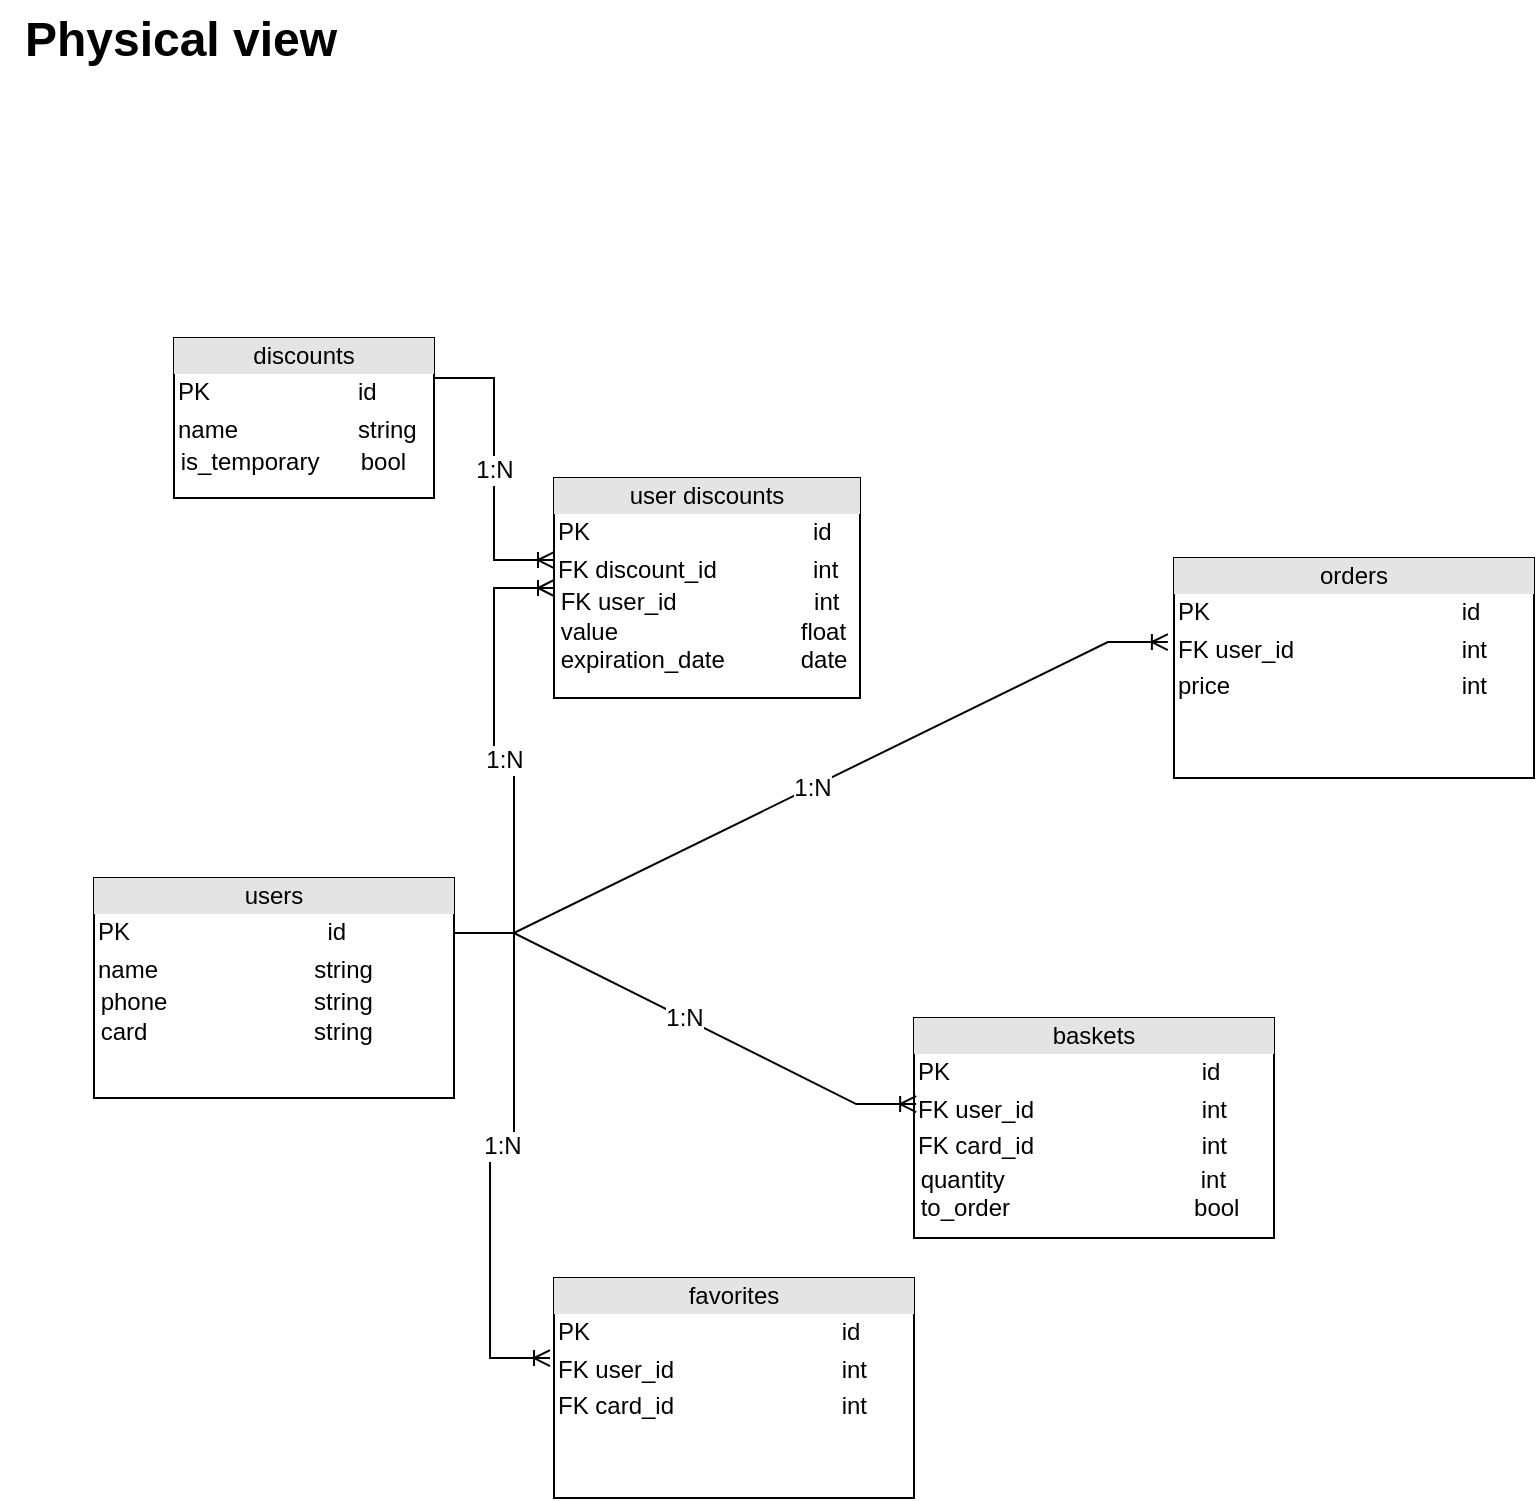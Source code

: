 <mxfile version="19.0.3" type="device"><diagram id="_y7kofigRQIxV6_CZZxP" name="Page-1"><mxGraphModel dx="2249" dy="1963" grid="1" gridSize="10" guides="1" tooltips="1" connect="1" arrows="1" fold="1" page="1" pageScale="1" pageWidth="827" pageHeight="1169" math="0" shadow="0"><root><mxCell id="0"/><mxCell id="1" parent="0"/><mxCell id="G4Muuj0erL9HkSHH67Qf-1" value="&lt;div style=&quot;text-align: center; box-sizing: border-box; width: 100%; background: rgb(228, 228, 228); padding: 2px;&quot;&gt;users&lt;/div&gt;&lt;table style=&quot;width:100%;font-size:1em;&quot; cellpadding=&quot;2&quot; cellspacing=&quot;0&quot;&gt;&lt;tbody&gt;&lt;tr&gt;&lt;td&gt;PK&lt;/td&gt;&lt;td&gt;&lt;span style=&quot;white-space: pre;&quot;&gt;&#9;&lt;/span&gt;&lt;span style=&quot;white-space: pre;&quot;&gt;&#9;&lt;/span&gt;&amp;nbsp; &amp;nbsp; id&lt;/td&gt;&lt;/tr&gt;&lt;tr&gt;&lt;td&gt;name&lt;/td&gt;&lt;td&gt;&lt;span style=&quot;white-space: pre;&quot;&gt;&#9;&lt;/span&gt;&lt;span style=&quot;white-space: pre;&quot;&gt;&#9;&lt;/span&gt;&amp;nbsp; string&lt;/td&gt;&lt;/tr&gt;&lt;/tbody&gt;&lt;/table&gt;&amp;nbsp;phone&lt;span style=&quot;white-space: pre;&quot;&gt;&lt;span style=&quot;white-space: pre;&quot;&gt;&#9;&lt;span style=&quot;white-space: pre;&quot;&gt;&#9;&lt;/span&gt; &lt;/span&gt;        string&lt;br&gt; card&lt;span style=&quot;white-space: pre;&quot;&gt;&#9;&lt;/span&gt;&lt;span style=&quot;white-space: pre;&quot;&gt;&#9;&lt;/span&gt;   &lt;span style=&quot;white-space: pre;&quot;&gt;&#9;&lt;/span&gt; string&lt;span style=&quot;white-space: pre;&quot;&gt;&#9;&lt;/span&gt;&lt;/span&gt;" style="verticalAlign=top;align=left;overflow=fill;html=1;" parent="1" vertex="1"><mxGeometry x="-780" y="-730" width="180" height="110" as="geometry"/></mxCell><mxCell id="G4Muuj0erL9HkSHH67Qf-2" value="&lt;div style=&quot;text-align: center; box-sizing: border-box; width: 100%; background: rgb(228, 228, 228); padding: 2px;&quot;&gt;baskets&lt;/div&gt;&lt;table style=&quot;width:100%;font-size:1em;&quot; cellpadding=&quot;2&quot; cellspacing=&quot;0&quot;&gt;&lt;tbody&gt;&lt;tr&gt;&lt;td&gt;PK&lt;/td&gt;&lt;td&gt;id&lt;/td&gt;&lt;/tr&gt;&lt;tr&gt;&lt;td&gt;FK user_id&lt;/td&gt;&lt;td&gt;int&lt;/td&gt;&lt;/tr&gt;&lt;tr&gt;&lt;td&gt;FK card_id&lt;/td&gt;&lt;td&gt;int&lt;/td&gt;&lt;/tr&gt;&lt;/tbody&gt;&lt;/table&gt;&amp;nbsp;quantity&lt;span style=&quot;white-space: pre;&quot;&gt;&#9;&lt;/span&gt;&lt;span style=&quot;white-space: pre;&quot;&gt;&#9;&lt;/span&gt;&lt;span style=&quot;white-space: pre;&quot;&gt;&#9;&lt;/span&gt;&lt;span style=&quot;white-space: pre;&quot;&gt;&#9;&lt;/span&gt;&amp;nbsp; &amp;nbsp;int&lt;br&gt;&amp;nbsp;to_order&lt;span style=&quot;white-space: pre;&quot;&gt;&#9;&lt;/span&gt;&lt;span style=&quot;white-space: pre;&quot;&gt;&#9;&lt;/span&gt;&lt;span style=&quot;white-space: pre;&quot;&gt;&#9;&lt;/span&gt;&lt;span style=&quot;white-space: pre;&quot;&gt;&#9;&lt;/span&gt;&amp;nbsp; bool" style="verticalAlign=top;align=left;overflow=fill;html=1;" parent="1" vertex="1"><mxGeometry x="-370" y="-660" width="180" height="110" as="geometry"/></mxCell><mxCell id="G4Muuj0erL9HkSHH67Qf-3" value="&lt;div style=&quot;text-align: center; box-sizing: border-box; width: 100%; background: rgb(228, 228, 228); padding: 2px;&quot;&gt;favorites&lt;/div&gt;&lt;table style=&quot;width:100%;font-size:1em;&quot; cellpadding=&quot;2&quot; cellspacing=&quot;0&quot;&gt;&lt;tbody&gt;&lt;tr&gt;&lt;td&gt;PK&lt;/td&gt;&lt;td&gt;id&lt;/td&gt;&lt;/tr&gt;&lt;tr&gt;&lt;td&gt;FK user_id&lt;/td&gt;&lt;td&gt;int&lt;/td&gt;&lt;/tr&gt;&lt;tr&gt;&lt;td&gt;FK card_id&lt;/td&gt;&lt;td&gt;int&lt;/td&gt;&lt;/tr&gt;&lt;/tbody&gt;&lt;/table&gt;&amp;nbsp;&lt;span style=&quot;white-space: pre;&quot;&gt;&#9;&lt;/span&gt;" style="verticalAlign=top;align=left;overflow=fill;html=1;" parent="1" vertex="1"><mxGeometry x="-550" y="-530" width="180" height="110" as="geometry"/></mxCell><mxCell id="G4Muuj0erL9HkSHH67Qf-4" value="&lt;div style=&quot;text-align: center; box-sizing: border-box; width: 100%; background: rgb(228, 228, 228); padding: 2px;&quot;&gt;orders&lt;/div&gt;&lt;table style=&quot;width:100%;font-size:1em;&quot; cellpadding=&quot;2&quot; cellspacing=&quot;0&quot;&gt;&lt;tbody&gt;&lt;tr&gt;&lt;td&gt;PK&lt;/td&gt;&lt;td&gt;id&lt;/td&gt;&lt;/tr&gt;&lt;tr&gt;&lt;td&gt;FK user_id&lt;/td&gt;&lt;td&gt;int&lt;/td&gt;&lt;/tr&gt;&lt;tr&gt;&lt;td&gt;price&lt;/td&gt;&lt;td&gt;int&lt;/td&gt;&lt;/tr&gt;&lt;/tbody&gt;&lt;/table&gt;" style="verticalAlign=top;align=left;overflow=fill;html=1;" parent="1" vertex="1"><mxGeometry x="-240" y="-890" width="180" height="110" as="geometry"/></mxCell><mxCell id="G4Muuj0erL9HkSHH67Qf-5" value="&lt;div style=&quot;text-align: center; box-sizing: border-box; width: 100%; background: rgb(228, 228, 228); padding: 2px;&quot;&gt;user discounts&lt;/div&gt;&lt;table style=&quot;width:100%;font-size:1em;&quot; cellpadding=&quot;2&quot; cellspacing=&quot;0&quot;&gt;&lt;tbody&gt;&lt;tr&gt;&lt;td&gt;PK&lt;/td&gt;&lt;td&gt;id&lt;/td&gt;&lt;/tr&gt;&lt;tr&gt;&lt;td&gt;FK discount_id&lt;/td&gt;&lt;td&gt;int&lt;/td&gt;&lt;/tr&gt;&lt;/tbody&gt;&lt;/table&gt;&lt;span style=&quot;&quot;&gt;&amp;nbsp;FK user_id &lt;span style=&quot;white-space: pre;&quot;&gt;&#9;&lt;/span&gt;&lt;span style=&quot;white-space: pre;&quot;&gt;&#9;&lt;/span&gt;&amp;nbsp; &amp;nbsp; &amp;nbsp; &amp;nbsp;int&lt;br&gt;&amp;nbsp;value&lt;span style=&quot;white-space: pre;&quot;&gt;&#9;&lt;/span&gt;&lt;span style=&quot;white-space: pre;&quot;&gt;&#9;&lt;/span&gt;&lt;span style=&quot;white-space: pre;&quot;&gt;&#9;&lt;/span&gt;&amp;nbsp; &amp;nbsp; &amp;nbsp;float&lt;br&gt;&amp;nbsp;expiration_date&lt;span style=&quot;white-space: pre;&quot;&gt;&#9;&lt;/span&gt;&amp;nbsp; &amp;nbsp; &amp;nbsp;date&lt;br&gt;&lt;/span&gt;" style="verticalAlign=top;align=left;overflow=fill;html=1;" parent="1" vertex="1"><mxGeometry x="-550" y="-930" width="153" height="110" as="geometry"/></mxCell><mxCell id="G4Muuj0erL9HkSHH67Qf-6" value="&lt;div style=&quot;text-align: center; box-sizing: border-box; width: 100%; background: rgb(228, 228, 228); padding: 2px;&quot;&gt;discounts&lt;/div&gt;&lt;table style=&quot;width:100%;font-size:1em;&quot; cellpadding=&quot;2&quot; cellspacing=&quot;0&quot;&gt;&lt;tbody&gt;&lt;tr&gt;&lt;td&gt;PK&lt;/td&gt;&lt;td&gt;&lt;span style=&quot;white-space: pre;&quot;&gt;&#9;&lt;/span&gt;&lt;span style=&quot;white-space: pre;&quot;&gt;&#9;&lt;/span&gt;id&lt;/td&gt;&lt;/tr&gt;&lt;tr&gt;&lt;td&gt;name&lt;/td&gt;&lt;td&gt;&lt;span style=&quot;white-space: pre;&quot;&gt;&#9;&lt;span style=&quot;white-space: pre;&quot;&gt;&#9;&lt;/span&gt;&lt;/span&gt;string&lt;/td&gt;&lt;/tr&gt;&lt;/tbody&gt;&lt;/table&gt;&lt;span style=&quot;&quot;&gt;&amp;nbsp;is_temporary &lt;span style=&quot;white-space: pre;&quot;&gt;&#9;&lt;/span&gt;&amp;nbsp; &amp;nbsp; bool&lt;br&gt;&lt;/span&gt;" style="verticalAlign=top;align=left;overflow=fill;html=1;" parent="1" vertex="1"><mxGeometry x="-740" y="-1000" width="130" height="80" as="geometry"/></mxCell><mxCell id="G4Muuj0erL9HkSHH67Qf-7" value="Physical view" style="text;strokeColor=none;fillColor=none;html=1;fontSize=24;fontStyle=1;verticalAlign=middle;align=center;" parent="1" vertex="1"><mxGeometry x="-827" y="-1169" width="180" height="40" as="geometry"/></mxCell><mxCell id="Xyot6Av-QGw6cZ6fnjsu-3" value="1:N" style="edgeStyle=entityRelationEdgeStyle;fontSize=12;html=1;endArrow=ERoneToMany;rounded=0;exitX=1;exitY=0.25;exitDx=0;exitDy=0;entryX=0;entryY=0.5;entryDx=0;entryDy=0;" edge="1" parent="1" source="G4Muuj0erL9HkSHH67Qf-1" target="G4Muuj0erL9HkSHH67Qf-5"><mxGeometry width="100" height="100" relative="1" as="geometry"><mxPoint x="-370" y="-550" as="sourcePoint"/><mxPoint x="-437" y="-760" as="targetPoint"/></mxGeometry></mxCell><mxCell id="Xyot6Av-QGw6cZ6fnjsu-4" value="1:N" style="edgeStyle=entityRelationEdgeStyle;fontSize=12;html=1;endArrow=ERoneToMany;rounded=0;exitX=1;exitY=0.25;exitDx=0;exitDy=0;entryX=0;entryY=0.373;entryDx=0;entryDy=0;entryPerimeter=0;" edge="1" parent="1" source="G4Muuj0erL9HkSHH67Qf-6" target="G4Muuj0erL9HkSHH67Qf-5"><mxGeometry width="100" height="100" relative="1" as="geometry"><mxPoint x="-710" y="-862.5" as="sourcePoint"/><mxPoint x="-560" y="-880" as="targetPoint"/></mxGeometry></mxCell><mxCell id="Xyot6Av-QGw6cZ6fnjsu-5" value="1:N" style="edgeStyle=entityRelationEdgeStyle;fontSize=12;html=1;endArrow=ERoneToMany;rounded=0;exitX=1;exitY=0.25;exitDx=0;exitDy=0;entryX=-0.011;entryY=0.364;entryDx=0;entryDy=0;entryPerimeter=0;" edge="1" parent="1" source="G4Muuj0erL9HkSHH67Qf-1" target="G4Muuj0erL9HkSHH67Qf-3"><mxGeometry width="100" height="100" relative="1" as="geometry"><mxPoint x="-570" y="-702.5" as="sourcePoint"/><mxPoint x="-480" y="-630" as="targetPoint"/></mxGeometry></mxCell><mxCell id="Xyot6Av-QGw6cZ6fnjsu-6" value="1:N" style="edgeStyle=entityRelationEdgeStyle;fontSize=12;html=1;endArrow=ERoneToMany;rounded=0;exitX=1;exitY=0.25;exitDx=0;exitDy=0;entryX=-0.017;entryY=0.382;entryDx=0;entryDy=0;entryPerimeter=0;" edge="1" parent="1" source="G4Muuj0erL9HkSHH67Qf-1" target="G4Muuj0erL9HkSHH67Qf-4"><mxGeometry width="100" height="100" relative="1" as="geometry"><mxPoint x="-560" y="-692.5" as="sourcePoint"/><mxPoint x="-380" y="-765" as="targetPoint"/></mxGeometry></mxCell><mxCell id="Xyot6Av-QGw6cZ6fnjsu-7" value="1:N" style="edgeStyle=entityRelationEdgeStyle;fontSize=12;html=1;endArrow=ERoneToMany;rounded=0;exitX=1;exitY=0.25;exitDx=0;exitDy=0;entryX=0.006;entryY=0.391;entryDx=0;entryDy=0;entryPerimeter=0;" edge="1" parent="1" source="G4Muuj0erL9HkSHH67Qf-1" target="G4Muuj0erL9HkSHH67Qf-2"><mxGeometry width="100" height="100" relative="1" as="geometry"><mxPoint x="-330" y="-670" as="sourcePoint"/><mxPoint x="-230" y="-770" as="targetPoint"/></mxGeometry></mxCell></root></mxGraphModel></diagram></mxfile>